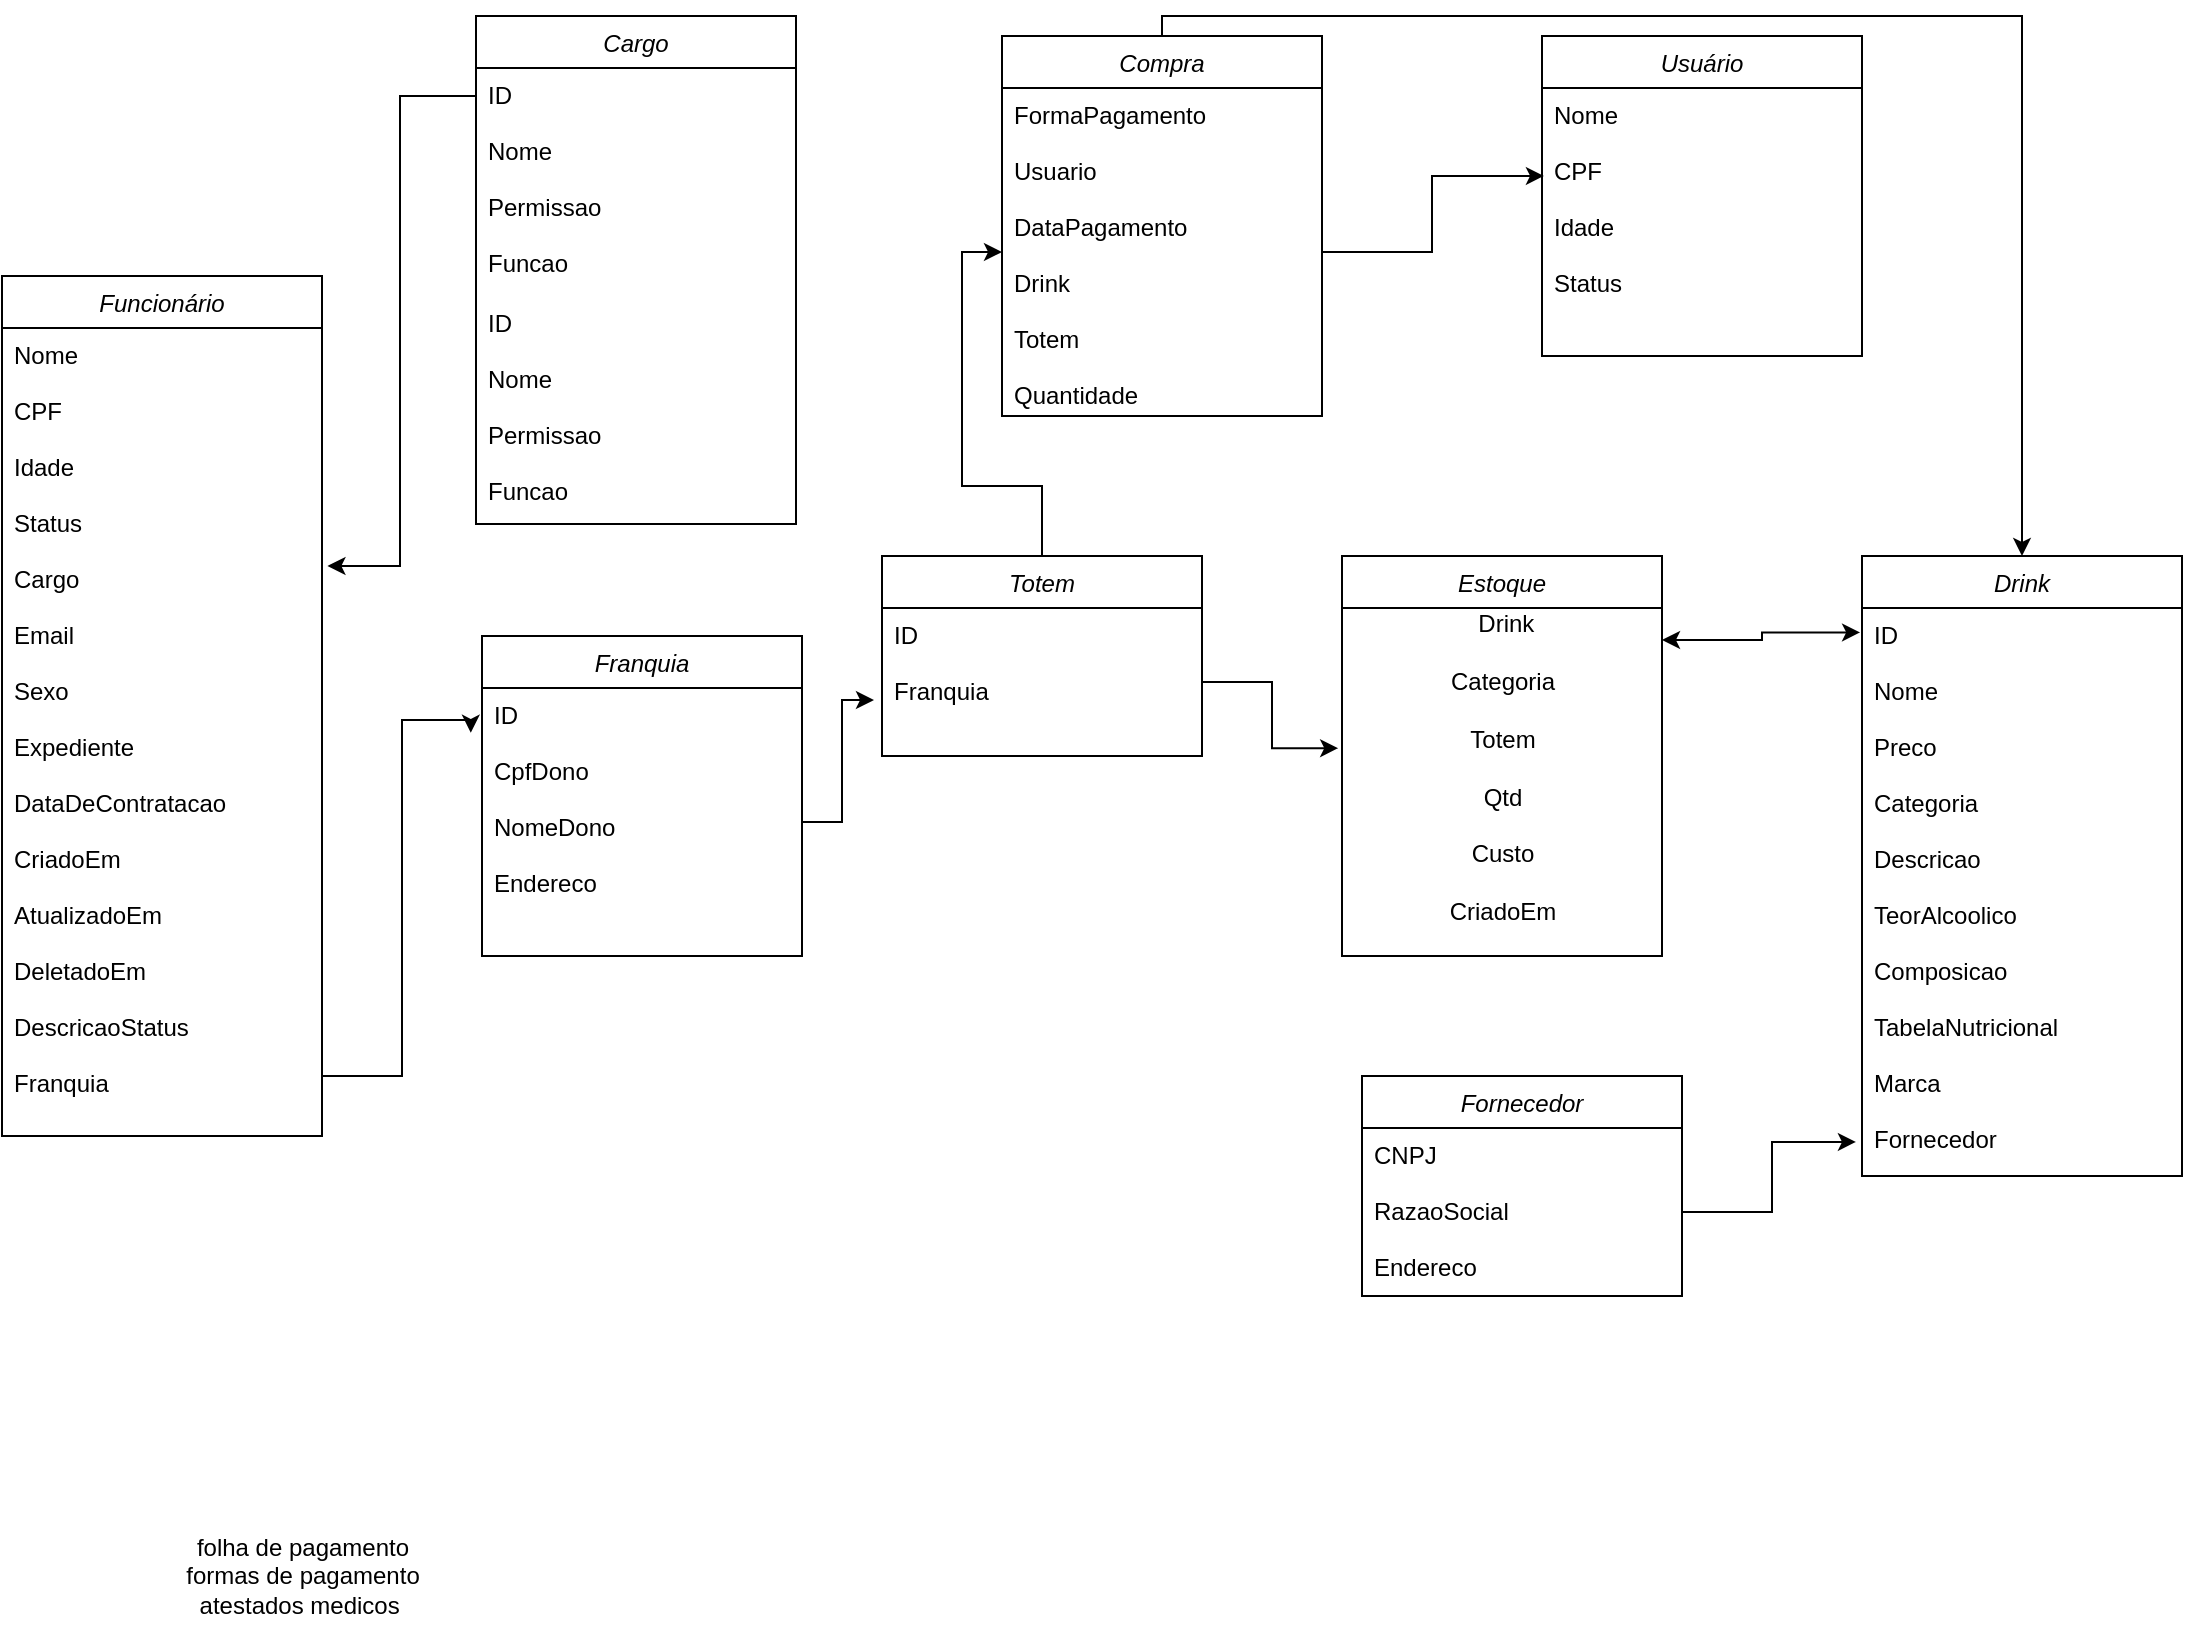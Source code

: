 <mxfile version="15.4.0" type="device"><diagram id="C5RBs43oDa-KdzZeNtuy" name="Page-1"><mxGraphModel dx="2719" dy="1206" grid="1" gridSize="10" guides="1" tooltips="1" connect="1" arrows="1" fold="1" page="1" pageScale="1" pageWidth="827" pageHeight="1169" math="0" shadow="0"><root><mxCell id="WIyWlLk6GJQsqaUBKTNV-0"/><mxCell id="WIyWlLk6GJQsqaUBKTNV-1" parent="WIyWlLk6GJQsqaUBKTNV-0"/><mxCell id="zkfFHV4jXpPFQw0GAbJ--0" value="Usuário" style="swimlane;fontStyle=2;align=center;verticalAlign=top;childLayout=stackLayout;horizontal=1;startSize=26;horizontalStack=0;resizeParent=1;resizeLast=0;collapsible=1;marginBottom=0;rounded=0;shadow=0;strokeWidth=1;" parent="WIyWlLk6GJQsqaUBKTNV-1" vertex="1"><mxGeometry x="120" y="30" width="160" height="160" as="geometry"><mxRectangle x="230" y="140" width="160" height="26" as="alternateBounds"/></mxGeometry></mxCell><mxCell id="zkfFHV4jXpPFQw0GAbJ--1" value="Nome&#10;&#10;CPF&#10;&#10;Idade&#10;&#10;Status" style="text;align=left;verticalAlign=top;spacingLeft=4;spacingRight=4;overflow=hidden;rotatable=0;points=[[0,0.5],[1,0.5]];portConstraint=eastwest;" parent="zkfFHV4jXpPFQw0GAbJ--0" vertex="1"><mxGeometry y="26" width="160" height="134" as="geometry"/></mxCell><mxCell id="0w_nCAWNA9MGPzB0GoVD-0" value="Funcionário" style="swimlane;fontStyle=2;align=center;verticalAlign=top;childLayout=stackLayout;horizontal=1;startSize=26;horizontalStack=0;resizeParent=1;resizeLast=0;collapsible=1;marginBottom=0;rounded=0;shadow=0;strokeWidth=1;" vertex="1" parent="WIyWlLk6GJQsqaUBKTNV-1"><mxGeometry x="-650" y="150" width="160" height="430" as="geometry"><mxRectangle x="230" y="140" width="160" height="26" as="alternateBounds"/></mxGeometry></mxCell><mxCell id="0w_nCAWNA9MGPzB0GoVD-1" value="Nome&#10;&#10;CPF&#10;&#10;Idade&#10;&#10;Status&#10;&#10;Cargo&#10;&#10;Email&#10;&#10;Sexo&#10;&#10;Expediente&#10;&#10;DataDeContratacao&#10;&#10;CriadoEm&#10;&#10;AtualizadoEm&#10;&#10;DeletadoEm&#10;&#10;DescricaoStatus&#10;&#10;Franquia" style="text;align=left;verticalAlign=top;spacingLeft=4;spacingRight=4;overflow=hidden;rotatable=0;points=[[0,0.5],[1,0.5]];portConstraint=eastwest;" vertex="1" parent="0w_nCAWNA9MGPzB0GoVD-0"><mxGeometry y="26" width="160" height="394" as="geometry"/></mxCell><mxCell id="0w_nCAWNA9MGPzB0GoVD-4" value="Drink" style="swimlane;fontStyle=2;align=center;verticalAlign=top;childLayout=stackLayout;horizontal=1;startSize=26;horizontalStack=0;resizeParent=1;resizeLast=0;collapsible=1;marginBottom=0;rounded=0;shadow=0;strokeWidth=1;" vertex="1" parent="WIyWlLk6GJQsqaUBKTNV-1"><mxGeometry x="280" y="290" width="160" height="310" as="geometry"><mxRectangle x="230" y="140" width="160" height="26" as="alternateBounds"/></mxGeometry></mxCell><mxCell id="0w_nCAWNA9MGPzB0GoVD-5" value="ID&#10;&#10;Nome&#10;&#10;Preco&#10;&#10;Categoria&#10;&#10;Descricao&#10;&#10;TeorAlcoolico&#10;&#10;Composicao&#10;&#10;TabelaNutricional&#10;&#10;Marca&#10;&#10;Fornecedor" style="text;align=left;verticalAlign=top;spacingLeft=4;spacingRight=4;overflow=hidden;rotatable=0;points=[[0,0.5],[1,0.5]];portConstraint=eastwest;" vertex="1" parent="0w_nCAWNA9MGPzB0GoVD-4"><mxGeometry y="26" width="160" height="284" as="geometry"/></mxCell><mxCell id="0w_nCAWNA9MGPzB0GoVD-13" value="Cargo" style="swimlane;fontStyle=2;align=center;verticalAlign=top;childLayout=stackLayout;horizontal=1;startSize=26;horizontalStack=0;resizeParent=1;resizeLast=0;collapsible=1;marginBottom=0;rounded=0;shadow=0;strokeWidth=1;" vertex="1" parent="WIyWlLk6GJQsqaUBKTNV-1"><mxGeometry x="-413" y="20" width="160" height="254" as="geometry"><mxRectangle x="230" y="140" width="160" height="26" as="alternateBounds"/></mxGeometry></mxCell><mxCell id="0w_nCAWNA9MGPzB0GoVD-36" value="ID&#10;&#10;Nome&#10;&#10;Permissao&#10;&#10;Funcao" style="text;align=left;verticalAlign=top;spacingLeft=4;spacingRight=4;overflow=hidden;rotatable=0;points=[[0,0.5],[1,0.5]];portConstraint=eastwest;" vertex="1" parent="0w_nCAWNA9MGPzB0GoVD-13"><mxGeometry y="26" width="160" height="114" as="geometry"/></mxCell><mxCell id="0w_nCAWNA9MGPzB0GoVD-14" value="ID&#10;&#10;Nome&#10;&#10;Permissao&#10;&#10;Funcao" style="text;align=left;verticalAlign=top;spacingLeft=4;spacingRight=4;overflow=hidden;rotatable=0;points=[[0,0.5],[1,0.5]];portConstraint=eastwest;" vertex="1" parent="0w_nCAWNA9MGPzB0GoVD-13"><mxGeometry y="140" width="160" height="114" as="geometry"/></mxCell><mxCell id="0w_nCAWNA9MGPzB0GoVD-18" value="Estoque" style="swimlane;fontStyle=2;align=center;verticalAlign=top;childLayout=stackLayout;horizontal=1;startSize=26;horizontalStack=0;resizeParent=1;resizeLast=0;collapsible=1;marginBottom=0;rounded=0;shadow=0;strokeWidth=1;" vertex="1" parent="WIyWlLk6GJQsqaUBKTNV-1"><mxGeometry x="20" y="290" width="160" height="200" as="geometry"><mxRectangle x="230" y="140" width="160" height="26" as="alternateBounds"/></mxGeometry></mxCell><mxCell id="0w_nCAWNA9MGPzB0GoVD-21" value="&amp;nbsp;Drink&lt;br&gt;&lt;br&gt;Categoria&lt;br&gt;&lt;br&gt;Totem&lt;br&gt;&lt;br&gt;Qtd&lt;br&gt;&lt;br&gt;Custo&lt;br&gt;&lt;br&gt;CriadoEm" style="text;html=1;align=center;verticalAlign=middle;resizable=0;points=[];autosize=1;strokeColor=none;fillColor=none;" vertex="1" parent="0w_nCAWNA9MGPzB0GoVD-18"><mxGeometry y="26" width="160" height="160" as="geometry"/></mxCell><mxCell id="0w_nCAWNA9MGPzB0GoVD-20" value="" style="endArrow=classic;startArrow=classic;html=1;rounded=0;edgeStyle=orthogonalEdgeStyle;entryX=-0.006;entryY=0.043;entryDx=0;entryDy=0;entryPerimeter=0;exitX=1;exitY=0.1;exitDx=0;exitDy=0;exitPerimeter=0;" edge="1" parent="WIyWlLk6GJQsqaUBKTNV-1" source="0w_nCAWNA9MGPzB0GoVD-21" target="0w_nCAWNA9MGPzB0GoVD-5"><mxGeometry width="50" height="50" relative="1" as="geometry"><mxPoint x="200" y="530" as="sourcePoint"/><mxPoint x="520" y="120" as="targetPoint"/></mxGeometry></mxCell><mxCell id="0w_nCAWNA9MGPzB0GoVD-24" value="Fornecedor" style="swimlane;fontStyle=2;align=center;verticalAlign=top;childLayout=stackLayout;horizontal=1;startSize=26;horizontalStack=0;resizeParent=1;resizeLast=0;collapsible=1;marginBottom=0;rounded=0;shadow=0;strokeWidth=1;" vertex="1" parent="WIyWlLk6GJQsqaUBKTNV-1"><mxGeometry x="30" y="550" width="160" height="110" as="geometry"><mxRectangle x="230" y="140" width="160" height="26" as="alternateBounds"/></mxGeometry></mxCell><mxCell id="0w_nCAWNA9MGPzB0GoVD-25" value="CNPJ&#10;&#10;RazaoSocial&#10;&#10;Endereco" style="text;align=left;verticalAlign=top;spacingLeft=4;spacingRight=4;overflow=hidden;rotatable=0;points=[[0,0.5],[1,0.5]];portConstraint=eastwest;" vertex="1" parent="0w_nCAWNA9MGPzB0GoVD-24"><mxGeometry y="26" width="160" height="84" as="geometry"/></mxCell><mxCell id="0w_nCAWNA9MGPzB0GoVD-26" style="edgeStyle=orthogonalEdgeStyle;rounded=0;orthogonalLoop=1;jettySize=auto;html=1;entryX=-0.019;entryY=0.94;entryDx=0;entryDy=0;entryPerimeter=0;" edge="1" parent="WIyWlLk6GJQsqaUBKTNV-1" source="0w_nCAWNA9MGPzB0GoVD-25" target="0w_nCAWNA9MGPzB0GoVD-5"><mxGeometry relative="1" as="geometry"><mxPoint x="500" y="450" as="targetPoint"/></mxGeometry></mxCell><mxCell id="0w_nCAWNA9MGPzB0GoVD-49" value="" style="edgeStyle=orthogonalEdgeStyle;rounded=0;orthogonalLoop=1;jettySize=auto;html=1;" edge="1" parent="WIyWlLk6GJQsqaUBKTNV-1" source="0w_nCAWNA9MGPzB0GoVD-29" target="0w_nCAWNA9MGPzB0GoVD-44"><mxGeometry relative="1" as="geometry"/></mxCell><mxCell id="0w_nCAWNA9MGPzB0GoVD-29" value="Totem" style="swimlane;fontStyle=2;align=center;verticalAlign=top;childLayout=stackLayout;horizontal=1;startSize=26;horizontalStack=0;resizeParent=1;resizeLast=0;collapsible=1;marginBottom=0;rounded=0;shadow=0;strokeWidth=1;" vertex="1" parent="WIyWlLk6GJQsqaUBKTNV-1"><mxGeometry x="-210" y="290" width="160" height="100" as="geometry"><mxRectangle x="230" y="140" width="160" height="26" as="alternateBounds"/></mxGeometry></mxCell><mxCell id="0w_nCAWNA9MGPzB0GoVD-30" value="ID&#10;&#10;Franquia" style="text;align=left;verticalAlign=top;spacingLeft=4;spacingRight=4;overflow=hidden;rotatable=0;points=[[0,0.5],[1,0.5]];portConstraint=eastwest;" vertex="1" parent="0w_nCAWNA9MGPzB0GoVD-29"><mxGeometry y="26" width="160" height="74" as="geometry"/></mxCell><mxCell id="0w_nCAWNA9MGPzB0GoVD-31" style="edgeStyle=orthogonalEdgeStyle;rounded=0;orthogonalLoop=1;jettySize=auto;html=1;exitX=1;exitY=0.5;exitDx=0;exitDy=0;entryX=-0.012;entryY=0.438;entryDx=0;entryDy=0;entryPerimeter=0;" edge="1" parent="WIyWlLk6GJQsqaUBKTNV-1" source="0w_nCAWNA9MGPzB0GoVD-30" target="0w_nCAWNA9MGPzB0GoVD-21"><mxGeometry relative="1" as="geometry"/></mxCell><mxCell id="0w_nCAWNA9MGPzB0GoVD-32" value="Franquia" style="swimlane;fontStyle=2;align=center;verticalAlign=top;childLayout=stackLayout;horizontal=1;startSize=26;horizontalStack=0;resizeParent=1;resizeLast=0;collapsible=1;marginBottom=0;rounded=0;shadow=0;strokeWidth=1;" vertex="1" parent="WIyWlLk6GJQsqaUBKTNV-1"><mxGeometry x="-410" y="330" width="160" height="160" as="geometry"><mxRectangle x="230" y="140" width="160" height="26" as="alternateBounds"/></mxGeometry></mxCell><mxCell id="0w_nCAWNA9MGPzB0GoVD-33" value="ID&#10;&#10;CpfDono&#10;&#10;NomeDono&#10;&#10;Endereco" style="text;align=left;verticalAlign=top;spacingLeft=4;spacingRight=4;overflow=hidden;rotatable=0;points=[[0,0.5],[1,0.5]];portConstraint=eastwest;" vertex="1" parent="0w_nCAWNA9MGPzB0GoVD-32"><mxGeometry y="26" width="160" height="134" as="geometry"/></mxCell><mxCell id="0w_nCAWNA9MGPzB0GoVD-35" style="edgeStyle=orthogonalEdgeStyle;rounded=0;orthogonalLoop=1;jettySize=auto;html=1;exitX=1;exitY=0.5;exitDx=0;exitDy=0;entryX=-0.025;entryY=0.622;entryDx=0;entryDy=0;entryPerimeter=0;" edge="1" parent="WIyWlLk6GJQsqaUBKTNV-1" source="0w_nCAWNA9MGPzB0GoVD-33" target="0w_nCAWNA9MGPzB0GoVD-30"><mxGeometry relative="1" as="geometry"/></mxCell><mxCell id="0w_nCAWNA9MGPzB0GoVD-39" style="edgeStyle=orthogonalEdgeStyle;rounded=0;orthogonalLoop=1;jettySize=auto;html=1;exitX=0;exitY=0.5;exitDx=0;exitDy=0;entryX=1.017;entryY=0.302;entryDx=0;entryDy=0;entryPerimeter=0;" edge="1" parent="WIyWlLk6GJQsqaUBKTNV-1" source="0w_nCAWNA9MGPzB0GoVD-36" target="0w_nCAWNA9MGPzB0GoVD-1"><mxGeometry relative="1" as="geometry"><Array as="points"><mxPoint x="-413" y="60"/><mxPoint x="-451" y="60"/><mxPoint x="-451" y="295"/></Array></mxGeometry></mxCell><mxCell id="0w_nCAWNA9MGPzB0GoVD-42" style="edgeStyle=orthogonalEdgeStyle;rounded=0;orthogonalLoop=1;jettySize=auto;html=1;exitX=1;exitY=0.5;exitDx=0;exitDy=0;entryX=-0.035;entryY=0.167;entryDx=0;entryDy=0;entryPerimeter=0;" edge="1" parent="WIyWlLk6GJQsqaUBKTNV-1" source="0w_nCAWNA9MGPzB0GoVD-1" target="0w_nCAWNA9MGPzB0GoVD-33"><mxGeometry relative="1" as="geometry"><Array as="points"><mxPoint x="-490" y="550"/><mxPoint x="-450" y="550"/><mxPoint x="-450" y="372"/></Array></mxGeometry></mxCell><mxCell id="0w_nCAWNA9MGPzB0GoVD-43" value="Compra" style="swimlane;fontStyle=2;align=center;verticalAlign=top;childLayout=stackLayout;horizontal=1;startSize=26;horizontalStack=0;resizeParent=1;resizeLast=0;collapsible=1;marginBottom=0;rounded=0;shadow=0;strokeWidth=1;" vertex="1" parent="WIyWlLk6GJQsqaUBKTNV-1"><mxGeometry x="-150" y="30" width="160" height="190" as="geometry"><mxRectangle x="230" y="140" width="160" height="26" as="alternateBounds"/></mxGeometry></mxCell><mxCell id="0w_nCAWNA9MGPzB0GoVD-44" value="FormaPagamento&#10;&#10;Usuario&#10;&#10;DataPagamento&#10;&#10;Drink&#10;&#10;Totem&#10;&#10;Quantidade" style="text;align=left;verticalAlign=top;spacingLeft=4;spacingRight=4;overflow=hidden;rotatable=0;points=[[0,0.5],[1,0.5]];portConstraint=eastwest;" vertex="1" parent="0w_nCAWNA9MGPzB0GoVD-43"><mxGeometry y="26" width="160" height="164" as="geometry"/></mxCell><mxCell id="0w_nCAWNA9MGPzB0GoVD-47" style="edgeStyle=orthogonalEdgeStyle;rounded=0;orthogonalLoop=1;jettySize=auto;html=1;exitX=1;exitY=0.5;exitDx=0;exitDy=0;entryX=0.006;entryY=0.328;entryDx=0;entryDy=0;entryPerimeter=0;" edge="1" parent="WIyWlLk6GJQsqaUBKTNV-1" source="0w_nCAWNA9MGPzB0GoVD-44" target="zkfFHV4jXpPFQw0GAbJ--1"><mxGeometry relative="1" as="geometry"/></mxCell><mxCell id="0w_nCAWNA9MGPzB0GoVD-51" style="edgeStyle=orthogonalEdgeStyle;rounded=0;orthogonalLoop=1;jettySize=auto;html=1;entryX=0.5;entryY=0;entryDx=0;entryDy=0;" edge="1" parent="WIyWlLk6GJQsqaUBKTNV-1" target="0w_nCAWNA9MGPzB0GoVD-4"><mxGeometry relative="1" as="geometry"><mxPoint x="-70" y="30" as="sourcePoint"/><Array as="points"><mxPoint x="-70" y="20"/><mxPoint x="360" y="20"/></Array></mxGeometry></mxCell><mxCell id="0w_nCAWNA9MGPzB0GoVD-52" value="folha de pagamento&lt;br&gt;formas de pagamento&lt;br&gt;atestados medicos&amp;nbsp;&lt;br&gt;" style="text;html=1;align=center;verticalAlign=middle;resizable=0;points=[];autosize=1;strokeColor=none;fillColor=none;" vertex="1" parent="WIyWlLk6GJQsqaUBKTNV-1"><mxGeometry x="-565" y="775" width="130" height="50" as="geometry"/></mxCell></root></mxGraphModel></diagram></mxfile>